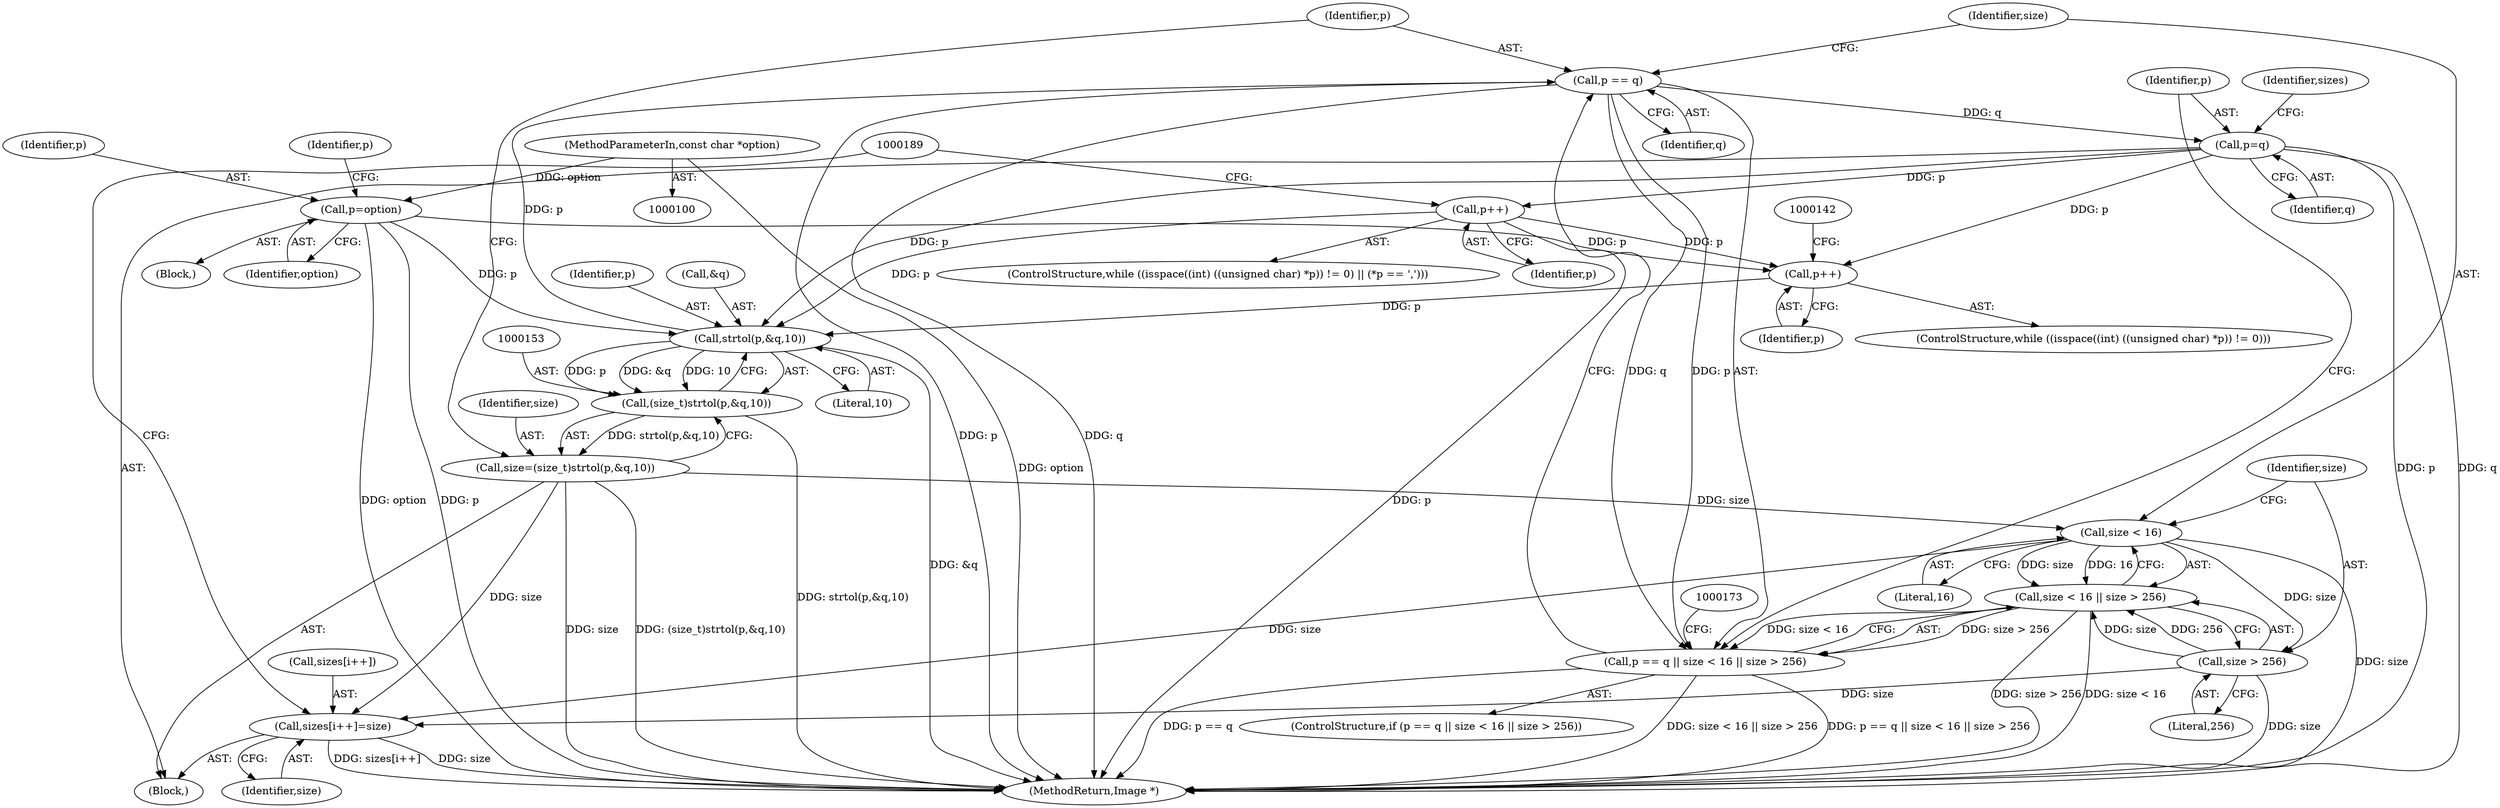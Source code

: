 digraph "1_ImageMagick_0f6fc2d5bf8f500820c3dbcf0d23ee14f2d9f734_2@pointer" {
"1000161" [label="(Call,p == q)"];
"1000154" [label="(Call,strtol(p,&q,10))"];
"1000124" [label="(Call,p=option)"];
"1000102" [label="(MethodParameterIn,const char *option)"];
"1000199" [label="(Call,p++)"];
"1000175" [label="(Call,p=q)"];
"1000161" [label="(Call,p == q)"];
"1000148" [label="(Call,p++)"];
"1000160" [label="(Call,p == q || size < 16 || size > 256)"];
"1000152" [label="(Call,(size_t)strtol(p,&q,10))"];
"1000150" [label="(Call,size=(size_t)strtol(p,&q,10))"];
"1000165" [label="(Call,size < 16)"];
"1000164" [label="(Call,size < 16 || size > 256)"];
"1000168" [label="(Call,size > 256)"];
"1000178" [label="(Call,sizes[i++]=size)"];
"1000160" [label="(Call,p == q || size < 16 || size > 256)"];
"1000159" [label="(ControlStructure,if (p == q || size < 16 || size > 256))"];
"1000179" [label="(Call,sizes[i++])"];
"1000163" [label="(Identifier,q)"];
"1000105" [label="(Block,)"];
"1000180" [label="(Identifier,sizes)"];
"1000138" [label="(ControlStructure,while ((isspace((int) ((unsigned char) *p)) != 0)))"];
"1000102" [label="(MethodParameterIn,const char *option)"];
"1000170" [label="(Literal,256)"];
"1000168" [label="(Call,size > 256)"];
"1000124" [label="(Call,p=option)"];
"1000136" [label="(Block,)"];
"1000151" [label="(Identifier,size)"];
"1000177" [label="(Identifier,q)"];
"1000158" [label="(Literal,10)"];
"1000199" [label="(Call,p++)"];
"1000131" [label="(Identifier,p)"];
"1000126" [label="(Identifier,option)"];
"1000152" [label="(Call,(size_t)strtol(p,&q,10))"];
"1000200" [label="(Identifier,p)"];
"1000154" [label="(Call,strtol(p,&q,10))"];
"1000162" [label="(Identifier,p)"];
"1000262" [label="(MethodReturn,Image *)"];
"1000176" [label="(Identifier,p)"];
"1000149" [label="(Identifier,p)"];
"1000148" [label="(Call,p++)"];
"1000150" [label="(Call,size=(size_t)strtol(p,&q,10))"];
"1000125" [label="(Identifier,p)"];
"1000169" [label="(Identifier,size)"];
"1000156" [label="(Call,&q)"];
"1000155" [label="(Identifier,p)"];
"1000166" [label="(Identifier,size)"];
"1000165" [label="(Call,size < 16)"];
"1000167" [label="(Literal,16)"];
"1000184" [label="(ControlStructure,while ((isspace((int) ((unsigned char) *p)) != 0) || (*p == ',')))"];
"1000164" [label="(Call,size < 16 || size > 256)"];
"1000183" [label="(Identifier,size)"];
"1000178" [label="(Call,sizes[i++]=size)"];
"1000175" [label="(Call,p=q)"];
"1000161" [label="(Call,p == q)"];
"1000161" -> "1000160"  [label="AST: "];
"1000161" -> "1000163"  [label="CFG: "];
"1000162" -> "1000161"  [label="AST: "];
"1000163" -> "1000161"  [label="AST: "];
"1000166" -> "1000161"  [label="CFG: "];
"1000160" -> "1000161"  [label="CFG: "];
"1000161" -> "1000262"  [label="DDG: q"];
"1000161" -> "1000262"  [label="DDG: p"];
"1000161" -> "1000160"  [label="DDG: p"];
"1000161" -> "1000160"  [label="DDG: q"];
"1000154" -> "1000161"  [label="DDG: p"];
"1000161" -> "1000175"  [label="DDG: q"];
"1000154" -> "1000152"  [label="AST: "];
"1000154" -> "1000158"  [label="CFG: "];
"1000155" -> "1000154"  [label="AST: "];
"1000156" -> "1000154"  [label="AST: "];
"1000158" -> "1000154"  [label="AST: "];
"1000152" -> "1000154"  [label="CFG: "];
"1000154" -> "1000262"  [label="DDG: &q"];
"1000154" -> "1000152"  [label="DDG: p"];
"1000154" -> "1000152"  [label="DDG: &q"];
"1000154" -> "1000152"  [label="DDG: 10"];
"1000124" -> "1000154"  [label="DDG: p"];
"1000199" -> "1000154"  [label="DDG: p"];
"1000148" -> "1000154"  [label="DDG: p"];
"1000175" -> "1000154"  [label="DDG: p"];
"1000124" -> "1000105"  [label="AST: "];
"1000124" -> "1000126"  [label="CFG: "];
"1000125" -> "1000124"  [label="AST: "];
"1000126" -> "1000124"  [label="AST: "];
"1000131" -> "1000124"  [label="CFG: "];
"1000124" -> "1000262"  [label="DDG: option"];
"1000124" -> "1000262"  [label="DDG: p"];
"1000102" -> "1000124"  [label="DDG: option"];
"1000124" -> "1000148"  [label="DDG: p"];
"1000102" -> "1000100"  [label="AST: "];
"1000102" -> "1000262"  [label="DDG: option"];
"1000199" -> "1000184"  [label="AST: "];
"1000199" -> "1000200"  [label="CFG: "];
"1000200" -> "1000199"  [label="AST: "];
"1000189" -> "1000199"  [label="CFG: "];
"1000199" -> "1000262"  [label="DDG: p"];
"1000199" -> "1000148"  [label="DDG: p"];
"1000175" -> "1000199"  [label="DDG: p"];
"1000175" -> "1000136"  [label="AST: "];
"1000175" -> "1000177"  [label="CFG: "];
"1000176" -> "1000175"  [label="AST: "];
"1000177" -> "1000175"  [label="AST: "];
"1000180" -> "1000175"  [label="CFG: "];
"1000175" -> "1000262"  [label="DDG: p"];
"1000175" -> "1000262"  [label="DDG: q"];
"1000175" -> "1000148"  [label="DDG: p"];
"1000148" -> "1000138"  [label="AST: "];
"1000148" -> "1000149"  [label="CFG: "];
"1000149" -> "1000148"  [label="AST: "];
"1000142" -> "1000148"  [label="CFG: "];
"1000160" -> "1000159"  [label="AST: "];
"1000160" -> "1000164"  [label="CFG: "];
"1000164" -> "1000160"  [label="AST: "];
"1000173" -> "1000160"  [label="CFG: "];
"1000176" -> "1000160"  [label="CFG: "];
"1000160" -> "1000262"  [label="DDG: size < 16 || size > 256"];
"1000160" -> "1000262"  [label="DDG: p == q || size < 16 || size > 256"];
"1000160" -> "1000262"  [label="DDG: p == q"];
"1000164" -> "1000160"  [label="DDG: size < 16"];
"1000164" -> "1000160"  [label="DDG: size > 256"];
"1000152" -> "1000150"  [label="AST: "];
"1000153" -> "1000152"  [label="AST: "];
"1000150" -> "1000152"  [label="CFG: "];
"1000152" -> "1000262"  [label="DDG: strtol(p,&q,10)"];
"1000152" -> "1000150"  [label="DDG: strtol(p,&q,10)"];
"1000150" -> "1000136"  [label="AST: "];
"1000151" -> "1000150"  [label="AST: "];
"1000162" -> "1000150"  [label="CFG: "];
"1000150" -> "1000262"  [label="DDG: size"];
"1000150" -> "1000262"  [label="DDG: (size_t)strtol(p,&q,10)"];
"1000150" -> "1000165"  [label="DDG: size"];
"1000150" -> "1000178"  [label="DDG: size"];
"1000165" -> "1000164"  [label="AST: "];
"1000165" -> "1000167"  [label="CFG: "];
"1000166" -> "1000165"  [label="AST: "];
"1000167" -> "1000165"  [label="AST: "];
"1000169" -> "1000165"  [label="CFG: "];
"1000164" -> "1000165"  [label="CFG: "];
"1000165" -> "1000262"  [label="DDG: size"];
"1000165" -> "1000164"  [label="DDG: size"];
"1000165" -> "1000164"  [label="DDG: 16"];
"1000165" -> "1000168"  [label="DDG: size"];
"1000165" -> "1000178"  [label="DDG: size"];
"1000164" -> "1000168"  [label="CFG: "];
"1000168" -> "1000164"  [label="AST: "];
"1000164" -> "1000262"  [label="DDG: size > 256"];
"1000164" -> "1000262"  [label="DDG: size < 16"];
"1000168" -> "1000164"  [label="DDG: size"];
"1000168" -> "1000164"  [label="DDG: 256"];
"1000168" -> "1000170"  [label="CFG: "];
"1000169" -> "1000168"  [label="AST: "];
"1000170" -> "1000168"  [label="AST: "];
"1000168" -> "1000262"  [label="DDG: size"];
"1000168" -> "1000178"  [label="DDG: size"];
"1000178" -> "1000136"  [label="AST: "];
"1000178" -> "1000183"  [label="CFG: "];
"1000179" -> "1000178"  [label="AST: "];
"1000183" -> "1000178"  [label="AST: "];
"1000189" -> "1000178"  [label="CFG: "];
"1000178" -> "1000262"  [label="DDG: sizes[i++]"];
"1000178" -> "1000262"  [label="DDG: size"];
}
